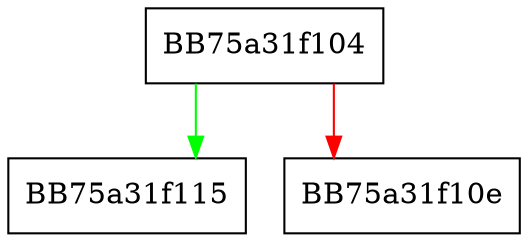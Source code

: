 digraph empty {
  node [shape="box"];
  graph [splines=ortho];
  BB75a31f104 -> BB75a31f115 [color="green"];
  BB75a31f104 -> BB75a31f10e [color="red"];
}